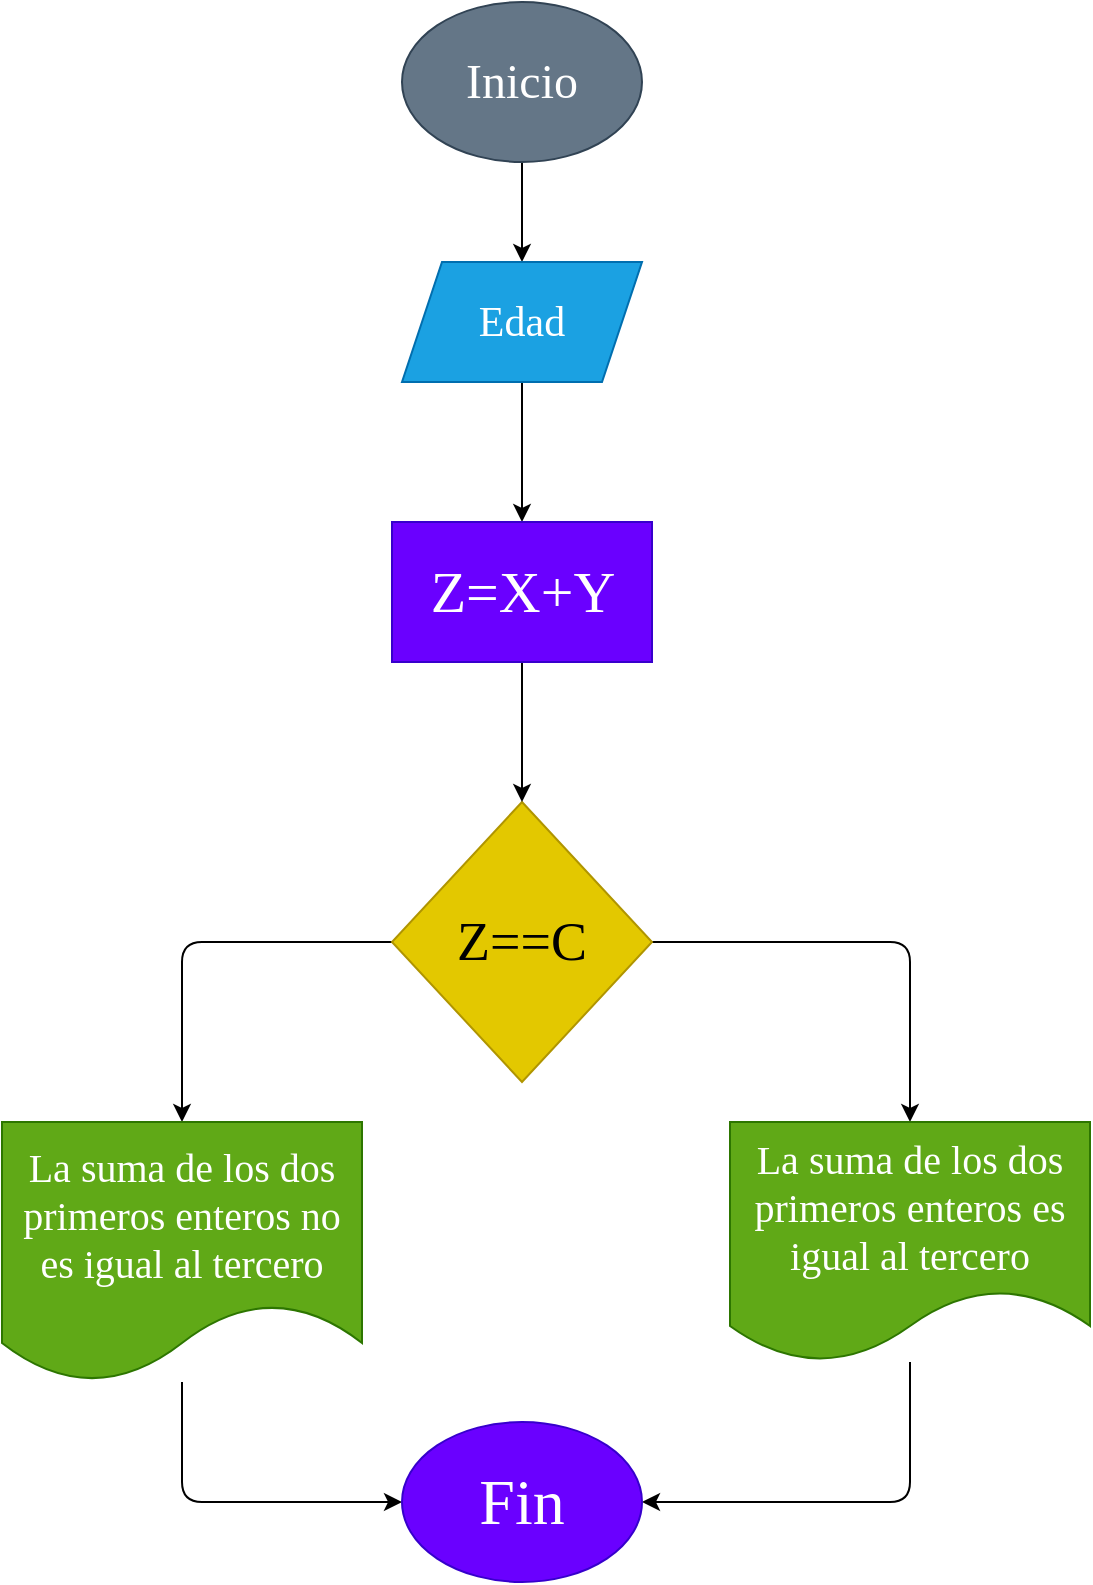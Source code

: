 <mxfile>
    <diagram id="pAi_KdXQo00Ve_mjZ8XZ" name="Página-1">
        <mxGraphModel dx="650" dy="409" grid="1" gridSize="10" guides="1" tooltips="1" connect="1" arrows="1" fold="1" page="1" pageScale="1" pageWidth="827" pageHeight="1169" math="0" shadow="0">
            <root>
                <mxCell id="0"/>
                <mxCell id="1" parent="0"/>
                <mxCell id="4" value="" style="edgeStyle=none;html=1;fontSize=18;" parent="1" source="2" target="3" edge="1">
                    <mxGeometry relative="1" as="geometry"/>
                </mxCell>
                <mxCell id="2" value="&lt;font style=&quot;font-size: 24px;&quot;&gt;Inicio&lt;/font&gt;" style="ellipse;whiteSpace=wrap;html=1;fillColor=#647687;fontColor=#ffffff;strokeColor=#314354;fontFamily=Comic Sans MS;fontSize=24;" parent="1" vertex="1">
                    <mxGeometry x="250" y="80" width="120" height="80" as="geometry"/>
                </mxCell>
                <mxCell id="6" style="edgeStyle=none;html=1;fontSize=18;entryX=0.5;entryY=0;entryDx=0;entryDy=0;" parent="1" source="3" target="26" edge="1">
                    <mxGeometry relative="1" as="geometry"/>
                </mxCell>
                <mxCell id="3" value="&lt;font style=&quot;font-size: 21px&quot;&gt;Edad&lt;/font&gt;" style="shape=parallelogram;perimeter=parallelogramPerimeter;whiteSpace=wrap;html=1;fixedSize=1;fillColor=#1ba1e2;fontColor=#ffffff;strokeColor=#006EAF;fontSize=21;fontFamily=Comic Sans MS;" parent="1" vertex="1">
                    <mxGeometry x="250" y="210" width="120" height="60" as="geometry"/>
                </mxCell>
                <mxCell id="21" style="edgeStyle=none;html=1;entryX=0.5;entryY=0;entryDx=0;entryDy=0;fontSize=18;" parent="1" source="5" target="15" edge="1">
                    <mxGeometry relative="1" as="geometry">
                        <Array as="points">
                            <mxPoint x="504" y="550"/>
                        </Array>
                    </mxGeometry>
                </mxCell>
                <mxCell id="22" style="edgeStyle=none;html=1;exitX=0;exitY=0.5;exitDx=0;exitDy=0;entryX=0.5;entryY=0;entryDx=0;entryDy=0;fontSize=18;" parent="1" source="5" target="14" edge="1">
                    <mxGeometry relative="1" as="geometry">
                        <Array as="points">
                            <mxPoint x="140" y="550"/>
                        </Array>
                    </mxGeometry>
                </mxCell>
                <mxCell id="5" value="Z==C" style="rhombus;whiteSpace=wrap;html=1;fontSize=27;fillColor=#e3c800;fontColor=#000000;strokeColor=#B09500;fontFamily=Comic Sans MS;" parent="1" vertex="1">
                    <mxGeometry x="245" y="480" width="130" height="140" as="geometry"/>
                </mxCell>
                <mxCell id="24" style="edgeStyle=none;html=1;entryX=0;entryY=0.5;entryDx=0;entryDy=0;fontSize=18;" parent="1" source="14" target="23" edge="1">
                    <mxGeometry relative="1" as="geometry">
                        <Array as="points">
                            <mxPoint x="140" y="830"/>
                        </Array>
                    </mxGeometry>
                </mxCell>
                <mxCell id="14" value="La suma de los dos primeros enteros no es igual al tercero" style="shape=document;whiteSpace=wrap;html=1;boundedLbl=1;fontSize=20;fillColor=#60a917;fontColor=#ffffff;strokeColor=#2D7600;fontFamily=Comic Sans MS;" parent="1" vertex="1">
                    <mxGeometry x="50" y="640" width="180" height="130" as="geometry"/>
                </mxCell>
                <mxCell id="25" style="edgeStyle=none;html=1;entryX=1;entryY=0.5;entryDx=0;entryDy=0;fontSize=18;" parent="1" source="15" target="23" edge="1">
                    <mxGeometry relative="1" as="geometry">
                        <Array as="points">
                            <mxPoint x="504" y="830"/>
                        </Array>
                    </mxGeometry>
                </mxCell>
                <mxCell id="15" value="La suma de los dos primeros enteros es igual al tercero" style="shape=document;whiteSpace=wrap;html=1;boundedLbl=1;fontSize=20;fillColor=#60a917;fontColor=#ffffff;strokeColor=#2D7600;fontFamily=Comic Sans MS;" parent="1" vertex="1">
                    <mxGeometry x="414" y="640" width="180" height="120" as="geometry"/>
                </mxCell>
                <mxCell id="23" value="Fin" style="ellipse;whiteSpace=wrap;html=1;fontSize=32;fillColor=#6a00ff;fontColor=#ffffff;strokeColor=#3700CC;fontFamily=Comic Sans MS;" parent="1" vertex="1">
                    <mxGeometry x="250" y="790" width="120" height="80" as="geometry"/>
                </mxCell>
                <mxCell id="27" style="edgeStyle=none;html=1;entryX=0.5;entryY=0;entryDx=0;entryDy=0;fontSize=18;" parent="1" source="26" target="5" edge="1">
                    <mxGeometry relative="1" as="geometry"/>
                </mxCell>
                <mxCell id="26" value="&lt;font style=&quot;font-size: 29px; font-weight: normal;&quot;&gt;Z=X+Y&lt;/font&gt;" style="text;strokeColor=#3700CC;fillColor=#6a00ff;html=1;fontSize=29;fontStyle=1;verticalAlign=middle;align=center;fontColor=#ffffff;fontFamily=Comic Sans MS;" parent="1" vertex="1">
                    <mxGeometry x="245" y="340" width="130" height="70" as="geometry"/>
                </mxCell>
            </root>
        </mxGraphModel>
    </diagram>
</mxfile>